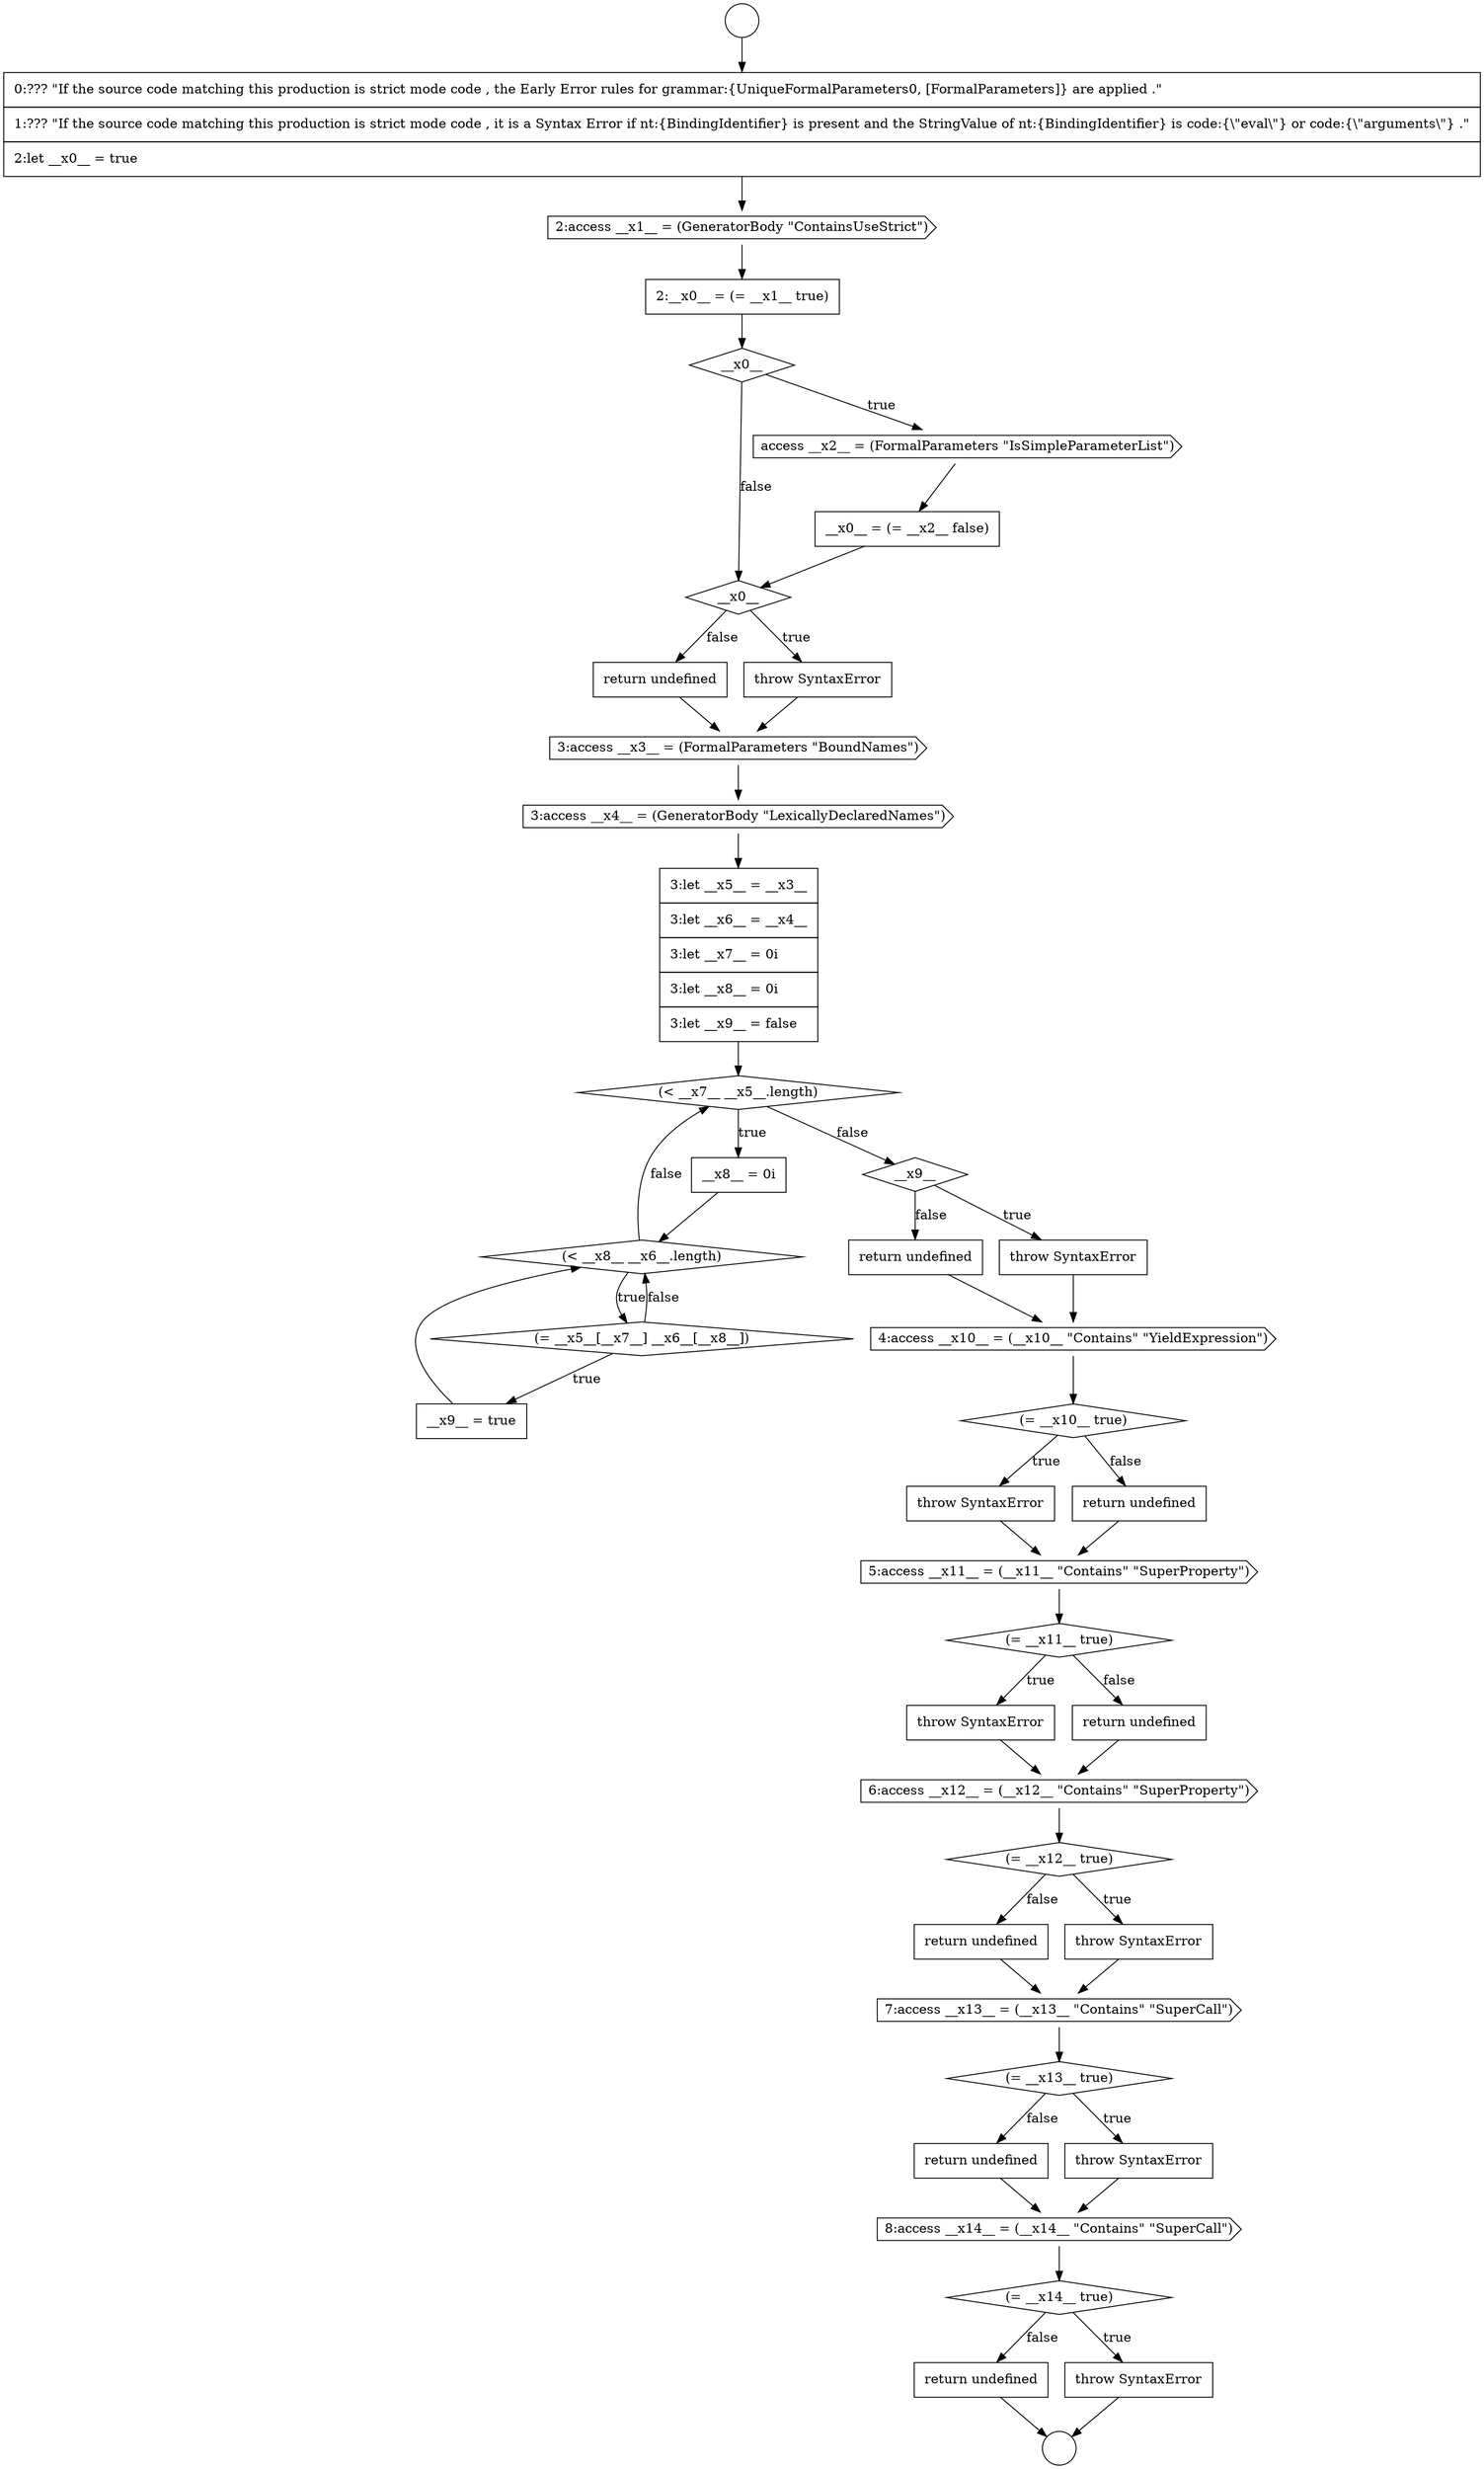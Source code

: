 digraph {
  node18723 [shape=none, margin=0, label=<<font color="black">
    <table border="0" cellborder="1" cellspacing="0" cellpadding="10">
      <tr><td align="left">return undefined</td></tr>
    </table>
  </font>> color="black" fillcolor="white" style=filled]
  node18741 [shape=none, margin=0, label=<<font color="black">
    <table border="0" cellborder="1" cellspacing="0" cellpadding="10">
      <tr><td align="left">throw SyntaxError</td></tr>
    </table>
  </font>> color="black" fillcolor="white" style=filled]
  node18713 [shape=circle label=" " color="black" fillcolor="white" style=filled]
  node18737 [shape=none, margin=0, label=<<font color="black">
    <table border="0" cellborder="1" cellspacing="0" cellpadding="10">
      <tr><td align="left">throw SyntaxError</td></tr>
    </table>
  </font>> color="black" fillcolor="white" style=filled]
  node18742 [shape=none, margin=0, label=<<font color="black">
    <table border="0" cellborder="1" cellspacing="0" cellpadding="10">
      <tr><td align="left">return undefined</td></tr>
    </table>
  </font>> color="black" fillcolor="white" style=filled]
  node18738 [shape=none, margin=0, label=<<font color="black">
    <table border="0" cellborder="1" cellspacing="0" cellpadding="10">
      <tr><td align="left">return undefined</td></tr>
    </table>
  </font>> color="black" fillcolor="white" style=filled]
  node18736 [shape=diamond, label=<<font color="black">(= __x10__ true)</font>> color="black" fillcolor="white" style=filled]
  node18726 [shape=none, margin=0, label=<<font color="black">
    <table border="0" cellborder="1" cellspacing="0" cellpadding="10">
      <tr><td align="left">3:let __x5__ = __x3__</td></tr>
      <tr><td align="left">3:let __x6__ = __x4__</td></tr>
      <tr><td align="left">3:let __x7__ = 0i</td></tr>
      <tr><td align="left">3:let __x8__ = 0i</td></tr>
      <tr><td align="left">3:let __x9__ = false</td></tr>
    </table>
  </font>> color="black" fillcolor="white" style=filled]
  node18743 [shape=cds, label=<<font color="black">6:access __x12__ = (__x12__ &quot;Contains&quot; &quot;SuperProperty&quot;)</font>> color="black" fillcolor="white" style=filled]
  node18731 [shape=none, margin=0, label=<<font color="black">
    <table border="0" cellborder="1" cellspacing="0" cellpadding="10">
      <tr><td align="left">__x9__ = true</td></tr>
    </table>
  </font>> color="black" fillcolor="white" style=filled]
  node18752 [shape=diamond, label=<<font color="black">(= __x14__ true)</font>> color="black" fillcolor="white" style=filled]
  node18744 [shape=diamond, label=<<font color="black">(= __x12__ true)</font>> color="black" fillcolor="white" style=filled]
  node18734 [shape=none, margin=0, label=<<font color="black">
    <table border="0" cellborder="1" cellspacing="0" cellpadding="10">
      <tr><td align="left">return undefined</td></tr>
    </table>
  </font>> color="black" fillcolor="white" style=filled]
  node18746 [shape=none, margin=0, label=<<font color="black">
    <table border="0" cellborder="1" cellspacing="0" cellpadding="10">
      <tr><td align="left">return undefined</td></tr>
    </table>
  </font>> color="black" fillcolor="white" style=filled]
  node18729 [shape=diamond, label=<<font color="black">(&lt; __x8__ __x6__.length)</font>> color="black" fillcolor="white" style=filled]
  node18728 [shape=none, margin=0, label=<<font color="black">
    <table border="0" cellborder="1" cellspacing="0" cellpadding="10">
      <tr><td align="left">__x8__ = 0i</td></tr>
    </table>
  </font>> color="black" fillcolor="white" style=filled]
  node18717 [shape=none, margin=0, label=<<font color="black">
    <table border="0" cellborder="1" cellspacing="0" cellpadding="10">
      <tr><td align="left">2:__x0__ = (= __x1__ true)</td></tr>
    </table>
  </font>> color="black" fillcolor="white" style=filled]
  node18754 [shape=none, margin=0, label=<<font color="black">
    <table border="0" cellborder="1" cellspacing="0" cellpadding="10">
      <tr><td align="left">return undefined</td></tr>
    </table>
  </font>> color="black" fillcolor="white" style=filled]
  node18750 [shape=none, margin=0, label=<<font color="black">
    <table border="0" cellborder="1" cellspacing="0" cellpadding="10">
      <tr><td align="left">return undefined</td></tr>
    </table>
  </font>> color="black" fillcolor="white" style=filled]
  node18733 [shape=none, margin=0, label=<<font color="black">
    <table border="0" cellborder="1" cellspacing="0" cellpadding="10">
      <tr><td align="left">throw SyntaxError</td></tr>
    </table>
  </font>> color="black" fillcolor="white" style=filled]
  node18725 [shape=cds, label=<<font color="black">3:access __x4__ = (GeneratorBody &quot;LexicallyDeclaredNames&quot;)</font>> color="black" fillcolor="white" style=filled]
  node18722 [shape=none, margin=0, label=<<font color="black">
    <table border="0" cellborder="1" cellspacing="0" cellpadding="10">
      <tr><td align="left">throw SyntaxError</td></tr>
    </table>
  </font>> color="black" fillcolor="white" style=filled]
  node18732 [shape=diamond, label=<<font color="black">__x9__</font>> color="black" fillcolor="white" style=filled]
  node18735 [shape=cds, label=<<font color="black">4:access __x10__ = (__x10__ &quot;Contains&quot; &quot;YieldExpression&quot;)</font>> color="black" fillcolor="white" style=filled]
  node18718 [shape=diamond, label=<<font color="black">__x0__</font>> color="black" fillcolor="white" style=filled]
  node18745 [shape=none, margin=0, label=<<font color="black">
    <table border="0" cellborder="1" cellspacing="0" cellpadding="10">
      <tr><td align="left">throw SyntaxError</td></tr>
    </table>
  </font>> color="black" fillcolor="white" style=filled]
  node18714 [shape=circle label=" " color="black" fillcolor="white" style=filled]
  node18749 [shape=none, margin=0, label=<<font color="black">
    <table border="0" cellborder="1" cellspacing="0" cellpadding="10">
      <tr><td align="left">throw SyntaxError</td></tr>
    </table>
  </font>> color="black" fillcolor="white" style=filled]
  node18748 [shape=diamond, label=<<font color="black">(= __x13__ true)</font>> color="black" fillcolor="white" style=filled]
  node18721 [shape=diamond, label=<<font color="black">__x0__</font>> color="black" fillcolor="white" style=filled]
  node18739 [shape=cds, label=<<font color="black">5:access __x11__ = (__x11__ &quot;Contains&quot; &quot;SuperProperty&quot;)</font>> color="black" fillcolor="white" style=filled]
  node18715 [shape=none, margin=0, label=<<font color="black">
    <table border="0" cellborder="1" cellspacing="0" cellpadding="10">
      <tr><td align="left">0:??? &quot;If the source code matching this production is strict mode code , the Early Error rules for grammar:{UniqueFormalParameters0, [FormalParameters]} are applied .&quot;</td></tr>
      <tr><td align="left">1:??? &quot;If the source code matching this production is strict mode code , it is a Syntax Error if nt:{BindingIdentifier} is present and the StringValue of nt:{BindingIdentifier} is code:{\&quot;eval\&quot;} or code:{\&quot;arguments\&quot;} .&quot;</td></tr>
      <tr><td align="left">2:let __x0__ = true</td></tr>
    </table>
  </font>> color="black" fillcolor="white" style=filled]
  node18720 [shape=none, margin=0, label=<<font color="black">
    <table border="0" cellborder="1" cellspacing="0" cellpadding="10">
      <tr><td align="left">__x0__ = (= __x2__ false)</td></tr>
    </table>
  </font>> color="black" fillcolor="white" style=filled]
  node18747 [shape=cds, label=<<font color="black">7:access __x13__ = (__x13__ &quot;Contains&quot; &quot;SuperCall&quot;)</font>> color="black" fillcolor="white" style=filled]
  node18727 [shape=diamond, label=<<font color="black">(&lt; __x7__ __x5__.length)</font>> color="black" fillcolor="white" style=filled]
  node18724 [shape=cds, label=<<font color="black">3:access __x3__ = (FormalParameters &quot;BoundNames&quot;)</font>> color="black" fillcolor="white" style=filled]
  node18730 [shape=diamond, label=<<font color="black">(= __x5__[__x7__] __x6__[__x8__])</font>> color="black" fillcolor="white" style=filled]
  node18753 [shape=none, margin=0, label=<<font color="black">
    <table border="0" cellborder="1" cellspacing="0" cellpadding="10">
      <tr><td align="left">throw SyntaxError</td></tr>
    </table>
  </font>> color="black" fillcolor="white" style=filled]
  node18740 [shape=diamond, label=<<font color="black">(= __x11__ true)</font>> color="black" fillcolor="white" style=filled]
  node18716 [shape=cds, label=<<font color="black">2:access __x1__ = (GeneratorBody &quot;ContainsUseStrict&quot;)</font>> color="black" fillcolor="white" style=filled]
  node18719 [shape=cds, label=<<font color="black">access __x2__ = (FormalParameters &quot;IsSimpleParameterList&quot;)</font>> color="black" fillcolor="white" style=filled]
  node18751 [shape=cds, label=<<font color="black">8:access __x14__ = (__x14__ &quot;Contains&quot; &quot;SuperCall&quot;)</font>> color="black" fillcolor="white" style=filled]
  node18731 -> node18729 [ color="black"]
  node18722 -> node18724 [ color="black"]
  node18726 -> node18727 [ color="black"]
  node18735 -> node18736 [ color="black"]
  node18753 -> node18714 [ color="black"]
  node18746 -> node18747 [ color="black"]
  node18749 -> node18751 [ color="black"]
  node18739 -> node18740 [ color="black"]
  node18717 -> node18718 [ color="black"]
  node18727 -> node18728 [label=<<font color="black">true</font>> color="black"]
  node18727 -> node18732 [label=<<font color="black">false</font>> color="black"]
  node18741 -> node18743 [ color="black"]
  node18751 -> node18752 [ color="black"]
  node18716 -> node18717 [ color="black"]
  node18745 -> node18747 [ color="black"]
  node18754 -> node18714 [ color="black"]
  node18737 -> node18739 [ color="black"]
  node18715 -> node18716 [ color="black"]
  node18724 -> node18725 [ color="black"]
  node18713 -> node18715 [ color="black"]
  node18733 -> node18735 [ color="black"]
  node18725 -> node18726 [ color="black"]
  node18723 -> node18724 [ color="black"]
  node18738 -> node18739 [ color="black"]
  node18752 -> node18753 [label=<<font color="black">true</font>> color="black"]
  node18752 -> node18754 [label=<<font color="black">false</font>> color="black"]
  node18734 -> node18735 [ color="black"]
  node18750 -> node18751 [ color="black"]
  node18729 -> node18730 [label=<<font color="black">true</font>> color="black"]
  node18729 -> node18727 [label=<<font color="black">false</font>> color="black"]
  node18728 -> node18729 [ color="black"]
  node18748 -> node18749 [label=<<font color="black">true</font>> color="black"]
  node18748 -> node18750 [label=<<font color="black">false</font>> color="black"]
  node18720 -> node18721 [ color="black"]
  node18730 -> node18731 [label=<<font color="black">true</font>> color="black"]
  node18730 -> node18729 [label=<<font color="black">false</font>> color="black"]
  node18742 -> node18743 [ color="black"]
  node18743 -> node18744 [ color="black"]
  node18719 -> node18720 [ color="black"]
  node18721 -> node18722 [label=<<font color="black">true</font>> color="black"]
  node18721 -> node18723 [label=<<font color="black">false</font>> color="black"]
  node18736 -> node18737 [label=<<font color="black">true</font>> color="black"]
  node18736 -> node18738 [label=<<font color="black">false</font>> color="black"]
  node18744 -> node18745 [label=<<font color="black">true</font>> color="black"]
  node18744 -> node18746 [label=<<font color="black">false</font>> color="black"]
  node18732 -> node18733 [label=<<font color="black">true</font>> color="black"]
  node18732 -> node18734 [label=<<font color="black">false</font>> color="black"]
  node18740 -> node18741 [label=<<font color="black">true</font>> color="black"]
  node18740 -> node18742 [label=<<font color="black">false</font>> color="black"]
  node18747 -> node18748 [ color="black"]
  node18718 -> node18719 [label=<<font color="black">true</font>> color="black"]
  node18718 -> node18721 [label=<<font color="black">false</font>> color="black"]
}
